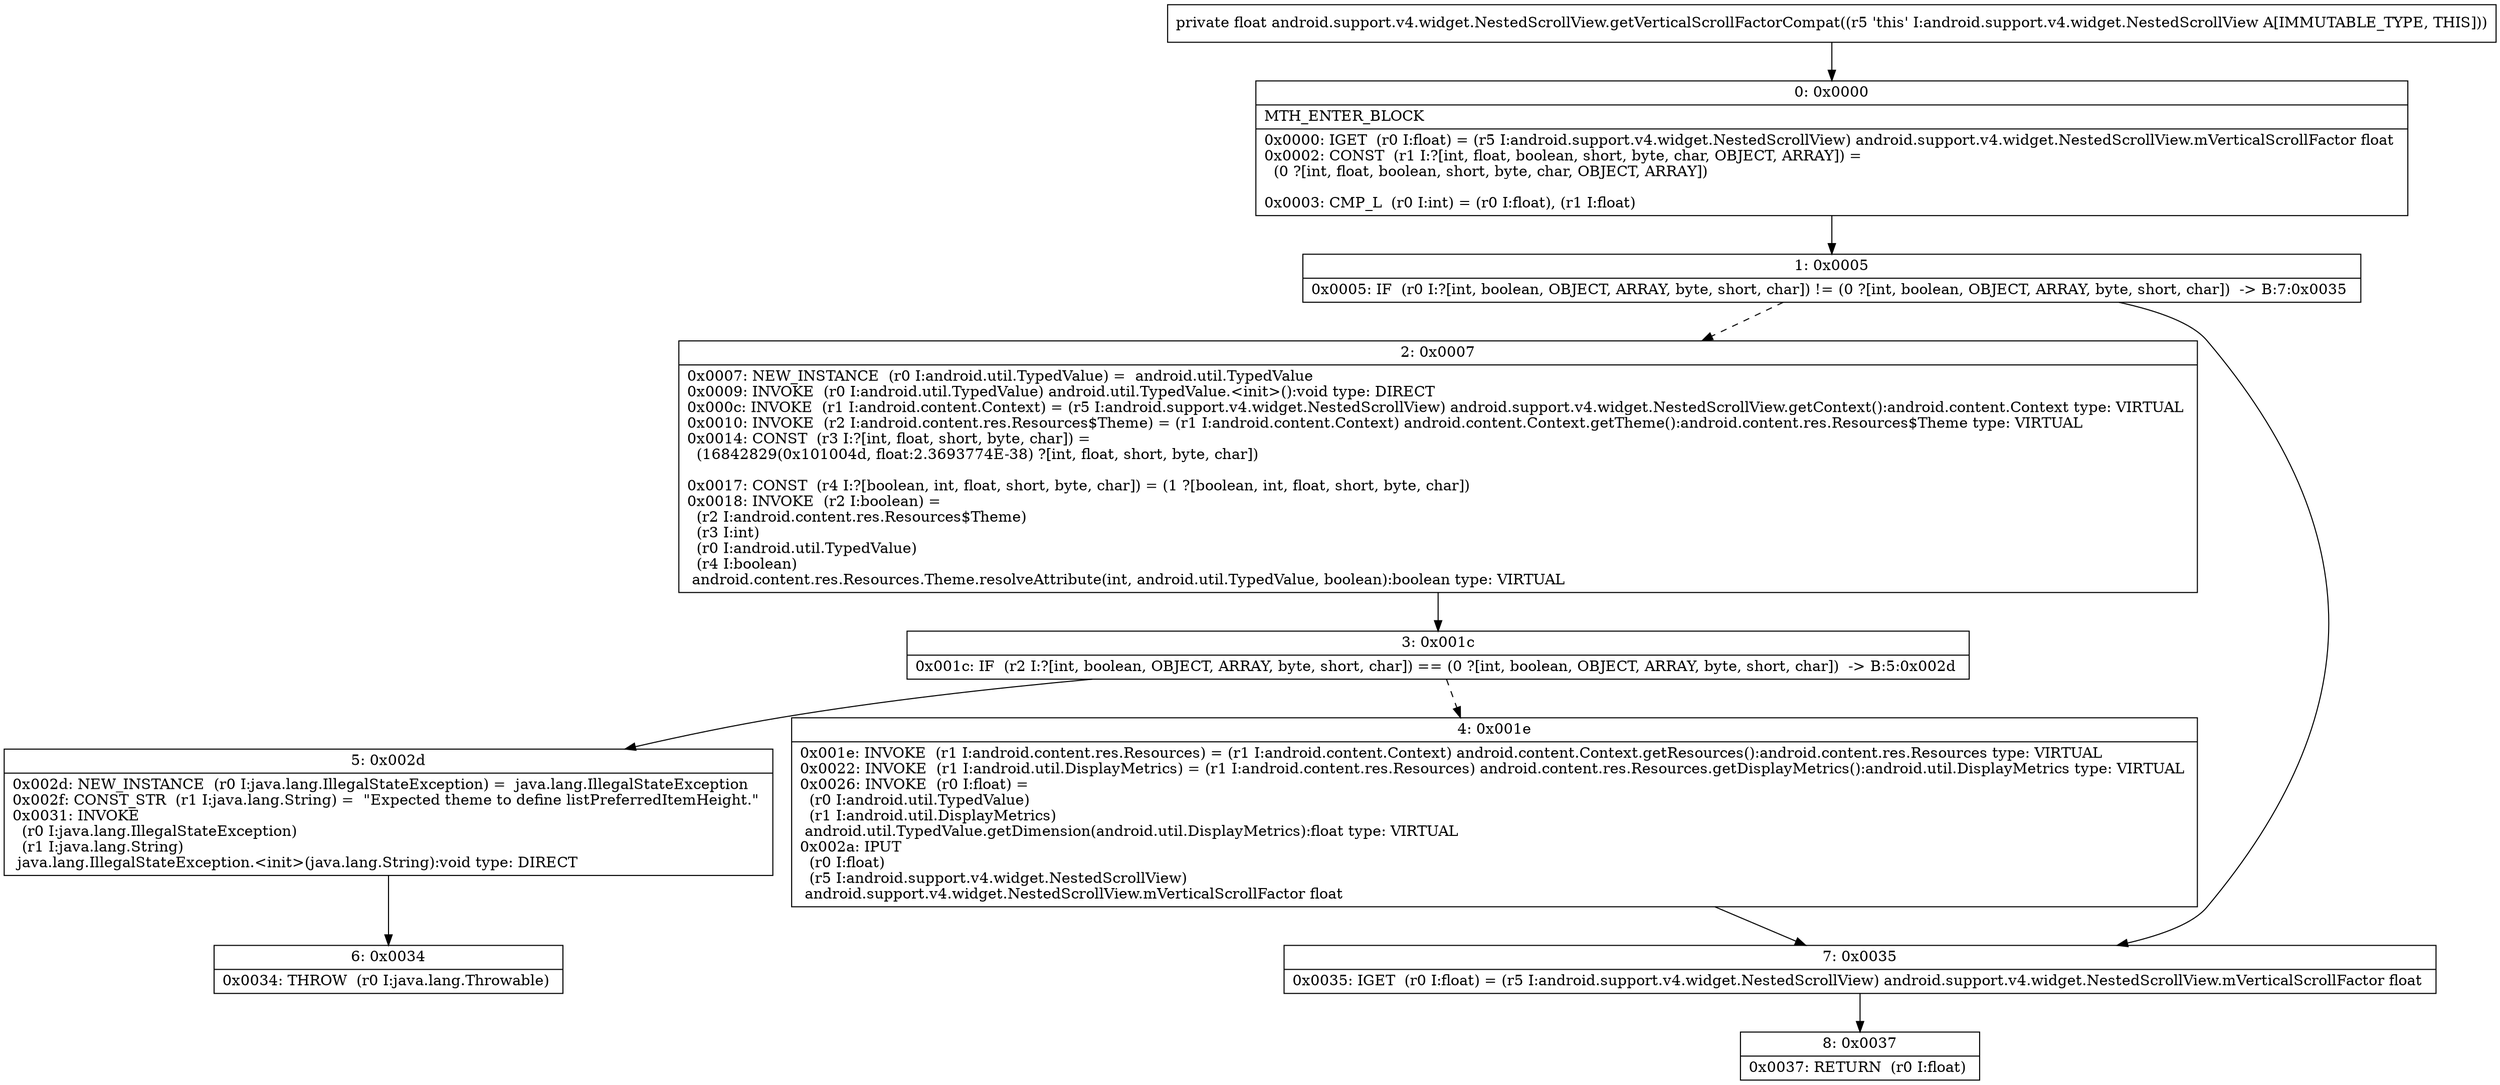 digraph "CFG forandroid.support.v4.widget.NestedScrollView.getVerticalScrollFactorCompat()F" {
Node_0 [shape=record,label="{0\:\ 0x0000|MTH_ENTER_BLOCK\l|0x0000: IGET  (r0 I:float) = (r5 I:android.support.v4.widget.NestedScrollView) android.support.v4.widget.NestedScrollView.mVerticalScrollFactor float \l0x0002: CONST  (r1 I:?[int, float, boolean, short, byte, char, OBJECT, ARRAY]) = \l  (0 ?[int, float, boolean, short, byte, char, OBJECT, ARRAY])\l \l0x0003: CMP_L  (r0 I:int) = (r0 I:float), (r1 I:float) \l}"];
Node_1 [shape=record,label="{1\:\ 0x0005|0x0005: IF  (r0 I:?[int, boolean, OBJECT, ARRAY, byte, short, char]) != (0 ?[int, boolean, OBJECT, ARRAY, byte, short, char])  \-\> B:7:0x0035 \l}"];
Node_2 [shape=record,label="{2\:\ 0x0007|0x0007: NEW_INSTANCE  (r0 I:android.util.TypedValue) =  android.util.TypedValue \l0x0009: INVOKE  (r0 I:android.util.TypedValue) android.util.TypedValue.\<init\>():void type: DIRECT \l0x000c: INVOKE  (r1 I:android.content.Context) = (r5 I:android.support.v4.widget.NestedScrollView) android.support.v4.widget.NestedScrollView.getContext():android.content.Context type: VIRTUAL \l0x0010: INVOKE  (r2 I:android.content.res.Resources$Theme) = (r1 I:android.content.Context) android.content.Context.getTheme():android.content.res.Resources$Theme type: VIRTUAL \l0x0014: CONST  (r3 I:?[int, float, short, byte, char]) = \l  (16842829(0x101004d, float:2.3693774E\-38) ?[int, float, short, byte, char])\l \l0x0017: CONST  (r4 I:?[boolean, int, float, short, byte, char]) = (1 ?[boolean, int, float, short, byte, char]) \l0x0018: INVOKE  (r2 I:boolean) = \l  (r2 I:android.content.res.Resources$Theme)\l  (r3 I:int)\l  (r0 I:android.util.TypedValue)\l  (r4 I:boolean)\l android.content.res.Resources.Theme.resolveAttribute(int, android.util.TypedValue, boolean):boolean type: VIRTUAL \l}"];
Node_3 [shape=record,label="{3\:\ 0x001c|0x001c: IF  (r2 I:?[int, boolean, OBJECT, ARRAY, byte, short, char]) == (0 ?[int, boolean, OBJECT, ARRAY, byte, short, char])  \-\> B:5:0x002d \l}"];
Node_4 [shape=record,label="{4\:\ 0x001e|0x001e: INVOKE  (r1 I:android.content.res.Resources) = (r1 I:android.content.Context) android.content.Context.getResources():android.content.res.Resources type: VIRTUAL \l0x0022: INVOKE  (r1 I:android.util.DisplayMetrics) = (r1 I:android.content.res.Resources) android.content.res.Resources.getDisplayMetrics():android.util.DisplayMetrics type: VIRTUAL \l0x0026: INVOKE  (r0 I:float) = \l  (r0 I:android.util.TypedValue)\l  (r1 I:android.util.DisplayMetrics)\l android.util.TypedValue.getDimension(android.util.DisplayMetrics):float type: VIRTUAL \l0x002a: IPUT  \l  (r0 I:float)\l  (r5 I:android.support.v4.widget.NestedScrollView)\l android.support.v4.widget.NestedScrollView.mVerticalScrollFactor float \l}"];
Node_5 [shape=record,label="{5\:\ 0x002d|0x002d: NEW_INSTANCE  (r0 I:java.lang.IllegalStateException) =  java.lang.IllegalStateException \l0x002f: CONST_STR  (r1 I:java.lang.String) =  \"Expected theme to define listPreferredItemHeight.\" \l0x0031: INVOKE  \l  (r0 I:java.lang.IllegalStateException)\l  (r1 I:java.lang.String)\l java.lang.IllegalStateException.\<init\>(java.lang.String):void type: DIRECT \l}"];
Node_6 [shape=record,label="{6\:\ 0x0034|0x0034: THROW  (r0 I:java.lang.Throwable) \l}"];
Node_7 [shape=record,label="{7\:\ 0x0035|0x0035: IGET  (r0 I:float) = (r5 I:android.support.v4.widget.NestedScrollView) android.support.v4.widget.NestedScrollView.mVerticalScrollFactor float \l}"];
Node_8 [shape=record,label="{8\:\ 0x0037|0x0037: RETURN  (r0 I:float) \l}"];
MethodNode[shape=record,label="{private float android.support.v4.widget.NestedScrollView.getVerticalScrollFactorCompat((r5 'this' I:android.support.v4.widget.NestedScrollView A[IMMUTABLE_TYPE, THIS])) }"];
MethodNode -> Node_0;
Node_0 -> Node_1;
Node_1 -> Node_2[style=dashed];
Node_1 -> Node_7;
Node_2 -> Node_3;
Node_3 -> Node_4[style=dashed];
Node_3 -> Node_5;
Node_4 -> Node_7;
Node_5 -> Node_6;
Node_7 -> Node_8;
}

